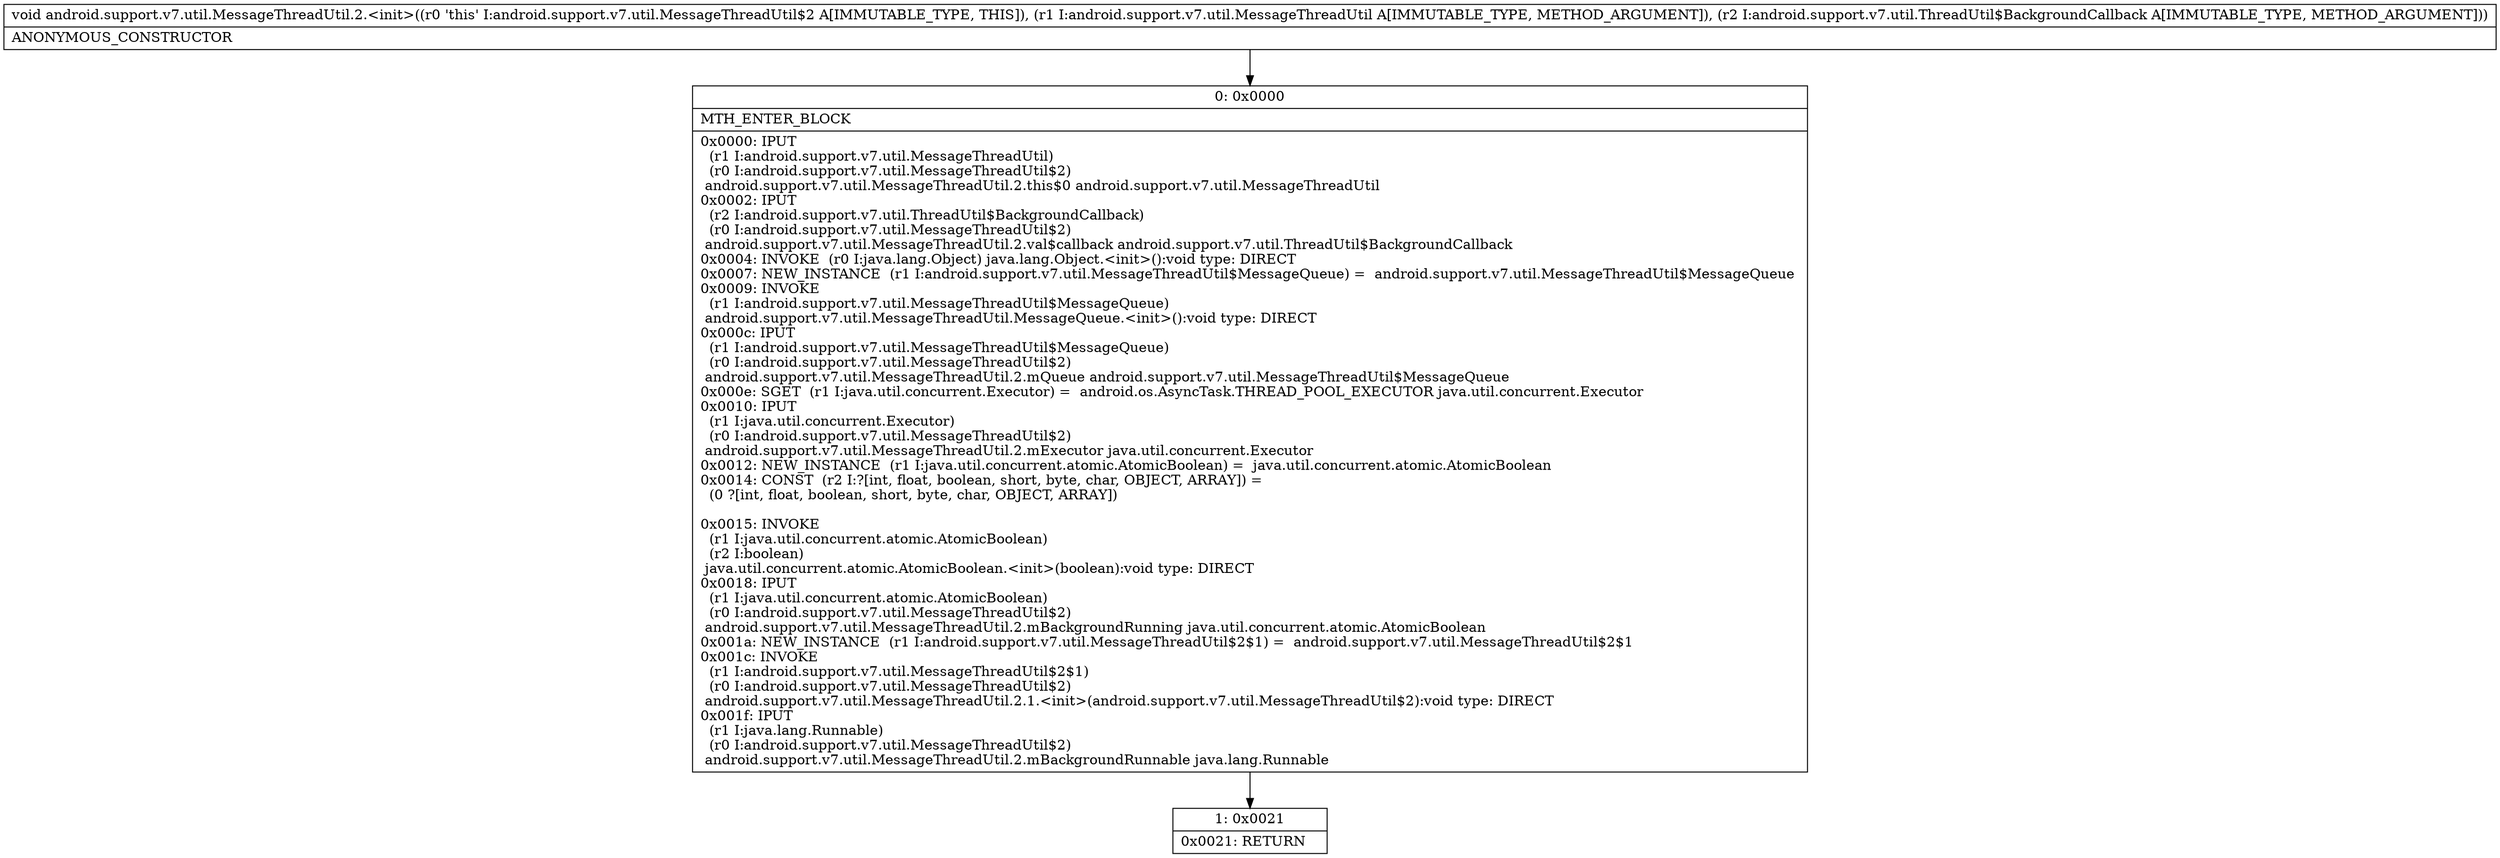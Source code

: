 digraph "CFG forandroid.support.v7.util.MessageThreadUtil.2.\<init\>(Landroid\/support\/v7\/util\/MessageThreadUtil;Landroid\/support\/v7\/util\/ThreadUtil$BackgroundCallback;)V" {
Node_0 [shape=record,label="{0\:\ 0x0000|MTH_ENTER_BLOCK\l|0x0000: IPUT  \l  (r1 I:android.support.v7.util.MessageThreadUtil)\l  (r0 I:android.support.v7.util.MessageThreadUtil$2)\l android.support.v7.util.MessageThreadUtil.2.this$0 android.support.v7.util.MessageThreadUtil \l0x0002: IPUT  \l  (r2 I:android.support.v7.util.ThreadUtil$BackgroundCallback)\l  (r0 I:android.support.v7.util.MessageThreadUtil$2)\l android.support.v7.util.MessageThreadUtil.2.val$callback android.support.v7.util.ThreadUtil$BackgroundCallback \l0x0004: INVOKE  (r0 I:java.lang.Object) java.lang.Object.\<init\>():void type: DIRECT \l0x0007: NEW_INSTANCE  (r1 I:android.support.v7.util.MessageThreadUtil$MessageQueue) =  android.support.v7.util.MessageThreadUtil$MessageQueue \l0x0009: INVOKE  \l  (r1 I:android.support.v7.util.MessageThreadUtil$MessageQueue)\l android.support.v7.util.MessageThreadUtil.MessageQueue.\<init\>():void type: DIRECT \l0x000c: IPUT  \l  (r1 I:android.support.v7.util.MessageThreadUtil$MessageQueue)\l  (r0 I:android.support.v7.util.MessageThreadUtil$2)\l android.support.v7.util.MessageThreadUtil.2.mQueue android.support.v7.util.MessageThreadUtil$MessageQueue \l0x000e: SGET  (r1 I:java.util.concurrent.Executor) =  android.os.AsyncTask.THREAD_POOL_EXECUTOR java.util.concurrent.Executor \l0x0010: IPUT  \l  (r1 I:java.util.concurrent.Executor)\l  (r0 I:android.support.v7.util.MessageThreadUtil$2)\l android.support.v7.util.MessageThreadUtil.2.mExecutor java.util.concurrent.Executor \l0x0012: NEW_INSTANCE  (r1 I:java.util.concurrent.atomic.AtomicBoolean) =  java.util.concurrent.atomic.AtomicBoolean \l0x0014: CONST  (r2 I:?[int, float, boolean, short, byte, char, OBJECT, ARRAY]) = \l  (0 ?[int, float, boolean, short, byte, char, OBJECT, ARRAY])\l \l0x0015: INVOKE  \l  (r1 I:java.util.concurrent.atomic.AtomicBoolean)\l  (r2 I:boolean)\l java.util.concurrent.atomic.AtomicBoolean.\<init\>(boolean):void type: DIRECT \l0x0018: IPUT  \l  (r1 I:java.util.concurrent.atomic.AtomicBoolean)\l  (r0 I:android.support.v7.util.MessageThreadUtil$2)\l android.support.v7.util.MessageThreadUtil.2.mBackgroundRunning java.util.concurrent.atomic.AtomicBoolean \l0x001a: NEW_INSTANCE  (r1 I:android.support.v7.util.MessageThreadUtil$2$1) =  android.support.v7.util.MessageThreadUtil$2$1 \l0x001c: INVOKE  \l  (r1 I:android.support.v7.util.MessageThreadUtil$2$1)\l  (r0 I:android.support.v7.util.MessageThreadUtil$2)\l android.support.v7.util.MessageThreadUtil.2.1.\<init\>(android.support.v7.util.MessageThreadUtil$2):void type: DIRECT \l0x001f: IPUT  \l  (r1 I:java.lang.Runnable)\l  (r0 I:android.support.v7.util.MessageThreadUtil$2)\l android.support.v7.util.MessageThreadUtil.2.mBackgroundRunnable java.lang.Runnable \l}"];
Node_1 [shape=record,label="{1\:\ 0x0021|0x0021: RETURN   \l}"];
MethodNode[shape=record,label="{void android.support.v7.util.MessageThreadUtil.2.\<init\>((r0 'this' I:android.support.v7.util.MessageThreadUtil$2 A[IMMUTABLE_TYPE, THIS]), (r1 I:android.support.v7.util.MessageThreadUtil A[IMMUTABLE_TYPE, METHOD_ARGUMENT]), (r2 I:android.support.v7.util.ThreadUtil$BackgroundCallback A[IMMUTABLE_TYPE, METHOD_ARGUMENT]))  | ANONYMOUS_CONSTRUCTOR\l}"];
MethodNode -> Node_0;
Node_0 -> Node_1;
}

